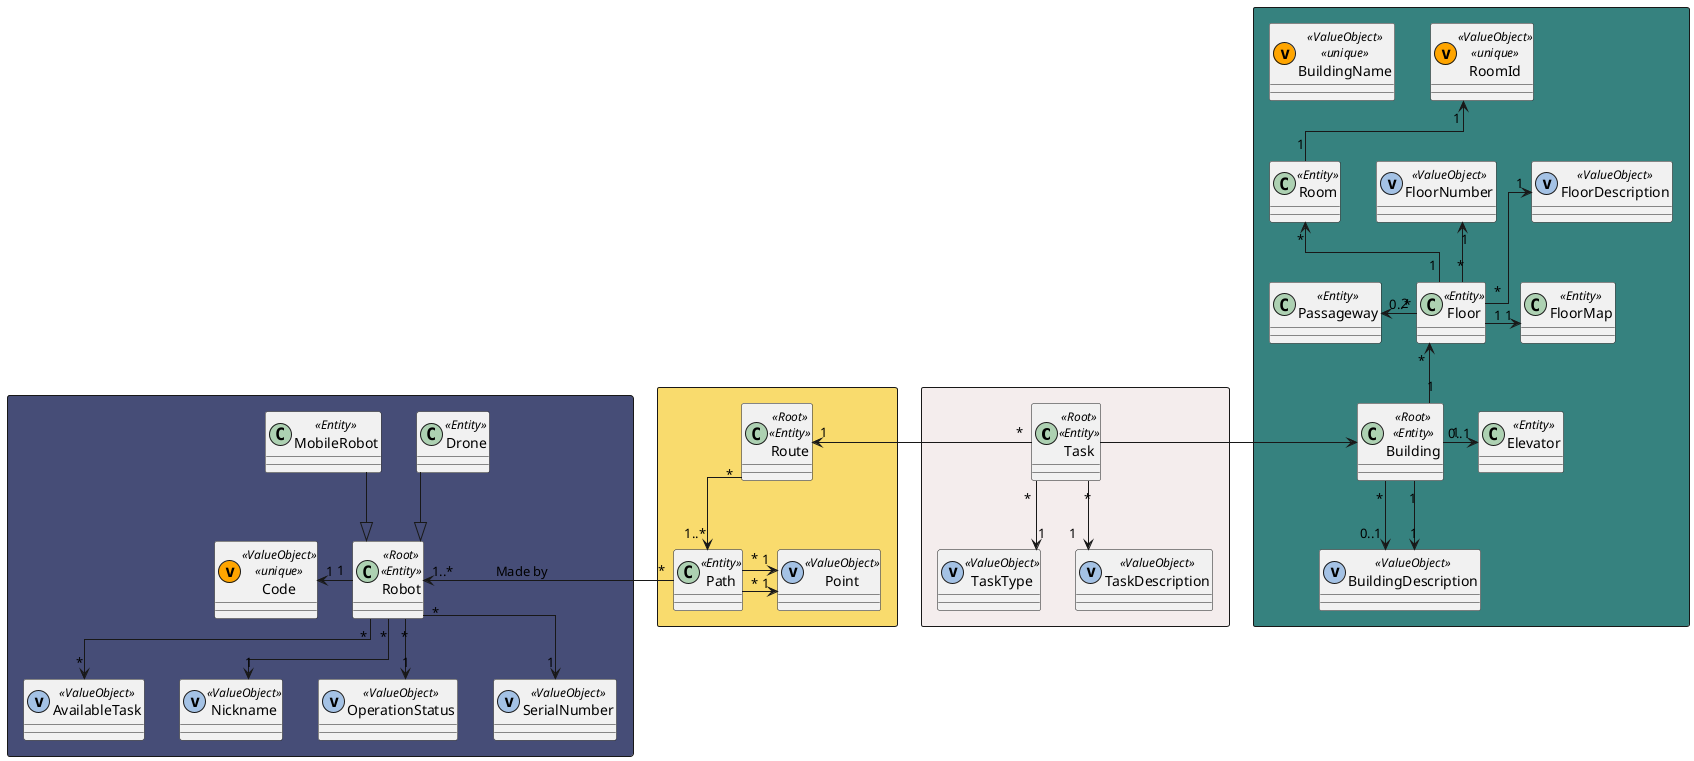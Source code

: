 @startuml domain

skinparam linetype ortho


'========================================================
rectangle #F4EDED{
class Task << Root >> << Entity >>
class TaskType << (v,#A4C2E5) ValueObject >>
class TaskDescription << (v,#A4C2E5) ValueObject >>
}
'========================================================
rectangle #F9DB6D{
class Route << Root >> << Entity >>
class Path << Entity >>
class Point << (v,#A4C2E5) ValueObject >>

}
'========================================================
rectangle #464D77{
class Robot << Root >> << Entity >>

class Drone  << Entity >>

class MobileRobot  << Entity >>

class Code  << (v,orange) ValueObject >> << unique >>

class AvailableTask  << (v,#A4C2E5) ValueObject >>

class Nickname  << (v,#A4C2E5) ValueObject >>

class OperationStatus  << (v,#A4C2E5) ValueObject >>

class SerialNumber  << (v,#A4C2E5) ValueObject >>

}
'========================================================
rectangle #36827F{
class Building  << Root >> << Entity >>
class BuildingDescription  << (v,#A4C2E5) ValueObject >>
class BuildingName  << (v,orange) ValueObject >> << unique >>


class Floor  << Entity >>
class FloorNumber  << (v,#A4C2E5) ValueObject >>
class FloorDescription  << (v,#A4C2E5) ValueObject >>

class FloorMap  << Entity >>

class Passageway  << Entity >>

class Elevator  << Entity >>

class Room << Entity >>
class RoomId << (v,orange) ValueObject >> << unique >>

}
'========================================================


Robot <|-u- MobileRobot
Robot <|-u- Drone
Robot "1"-l->"1" Code
Robot "*"-d->"*" AvailableTask
Robot "*"-d->"1" OperationStatus
Robot "*"-d->"1" Nickname
Robot "*"-d->"1" SerialNumber

Task "*"-l>"1" Route
Task "*"-->"1" TaskType
Task "*"-->"1" TaskDescription
Task -> Building

Route "*"-->"1..*" Path
Path "*"-r-->"1..*" Robot : "Made by"
Path "*"->"1" Point
Path "*"->"1" Point



Building "1"-u->"*" Floor
Building "1"-r->"0..1" Elevator
Building "*"-->"0..1" BuildingDescription
Building "1"-->"1" BuildingDescription

Room "1"-u->"1" RoomId


Floor "2"-l->"0..*" Passageway

Floor "1"-r->"1" FloorMap
Floor "1"-u->"*" Room
Floor "*"-u->"1" FloorNumber
Floor "*"-u->"1" FloorDescription
@enduml
